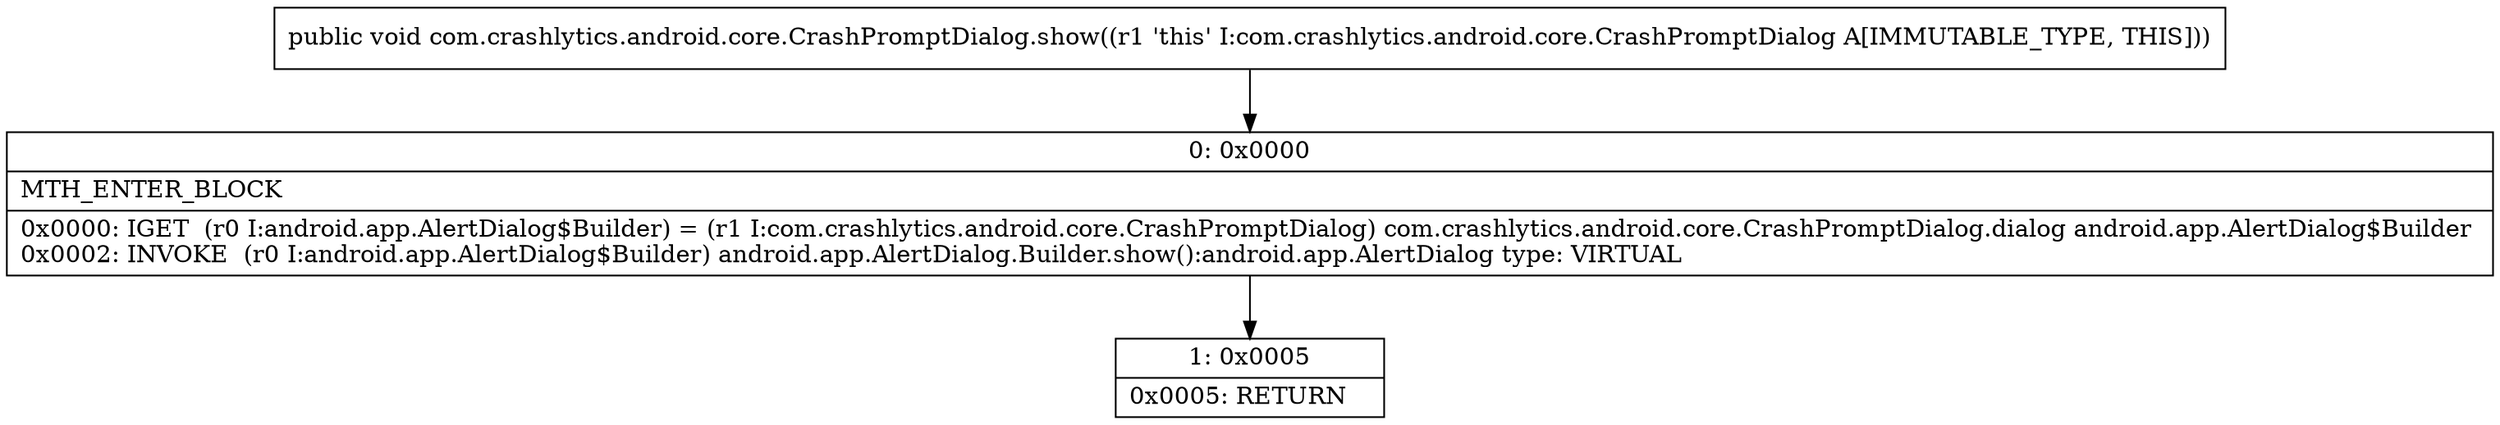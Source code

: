 digraph "CFG forcom.crashlytics.android.core.CrashPromptDialog.show()V" {
Node_0 [shape=record,label="{0\:\ 0x0000|MTH_ENTER_BLOCK\l|0x0000: IGET  (r0 I:android.app.AlertDialog$Builder) = (r1 I:com.crashlytics.android.core.CrashPromptDialog) com.crashlytics.android.core.CrashPromptDialog.dialog android.app.AlertDialog$Builder \l0x0002: INVOKE  (r0 I:android.app.AlertDialog$Builder) android.app.AlertDialog.Builder.show():android.app.AlertDialog type: VIRTUAL \l}"];
Node_1 [shape=record,label="{1\:\ 0x0005|0x0005: RETURN   \l}"];
MethodNode[shape=record,label="{public void com.crashlytics.android.core.CrashPromptDialog.show((r1 'this' I:com.crashlytics.android.core.CrashPromptDialog A[IMMUTABLE_TYPE, THIS])) }"];
MethodNode -> Node_0;
Node_0 -> Node_1;
}

